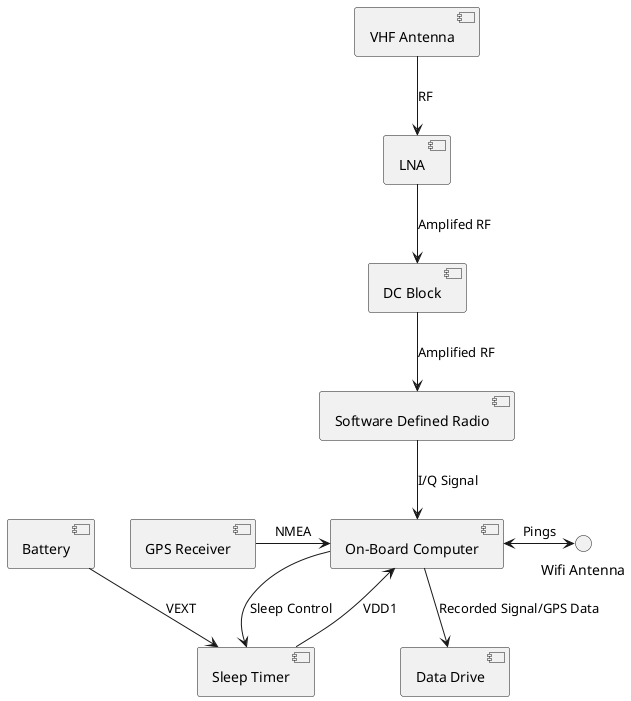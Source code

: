 @startuml Radio Collar Tracker: Collared Lizard System Diagram
[Software Defined Radio] as SDR
[On-Board Computer] as OBC
[VHF Antenna] as ANT
[LNA] as LNA
[DC Block] as DCB
[Data Drive] as USB
[GPS Receiver] as GPS
[Sleep Timer] as ST
[Battery] as BATT

interface "Wifi Antenna" as WIFI_ANT
ANT --> LNA : RF
LNA -->  DCB : Amplifed RF
DCB --> SDR : Amplified RF
SDR -->  OBC : I/Q Signal
OBC <-> WIFI_ANT : Pings
GPS -> OBC : NMEA
OBC --> USB : Recorded Signal/GPS Data
ST --> OBC : VDD1
OBC --> ST : Sleep Control
BATT --> ST : VEXT
@enduml

@startuml Radio Collar Tracker: Collared Lizard Wiring Diagram
[Software Defined Radio] as SDR
[On-Board Computer] as OBC
[VHF Antenna] as ANT
[LNA] as LNA
[DC Block] as DCB
[Data Drive] as USB
[GPS Receiver] as GPS
[Sleep Timer] as ST
[Battery] as BATT
[12V to 5V Regulator] as PRIMARY_REG
[12V to 5V Regulator] as PERSISTENT_REG
[12V to 3V3 Regulator] as ISOLATION_REG
[Switch] as SWITCH

interface "Wifi Antenna" as WIFI_ANT
interface "Optical Isolators" as OPTO
interface "XT30 Splitter" as XT30_SPLIT
interface "XT30 Splitter" as BATTERY_SPLITTER
interface "XT30 Splitter" as SWITCHED_SPLITTER

OBC --> SDR : USB 3.0 A to USB 3.0 micro B
LNA --> ANT : SMA-M to SMA-M
DCB --> LNA : SMA-M to SMA-M
SDR --> DCB : SMA-M to SMA-M
OBC --> WIFI_ANT : uFl to RP-SMA-M
OBC --> USB : USB 2.0 A to USB Device
PRIMARY_REG --> XT30_SPLIT : XT30-M to Cable
XT30_SPLIT --> OBC : Cable to 5.5mm Barrel
XT30_SPLIT --> LNA : Cable to USB 1.0 micro B
BATTERY_SPLITTER --> SWITCH : Cable to XT30
SWITCH --> SWITCHED_SPLITTER : XT30-M to Cable
SWITCHED_SPLITTER --> PRIMARY_REG : Cable to XT30-F
SWITCHED_SPLITTER --> ISOLATION_REG : Cable to XT30-F
OPTO <-- ISOLATION_REG : 2x 0.1 in Header F to 2x 0.1 in Header F
ST --> SWITCH : 3x 0.1 in Header F to 3x 0.1 in Header F
OPTO --> OBC : Cable to 4x 0.1 in Header F
ST --> OPTO : 4x 0.1 in Header F to Cable
PERSISTENT_REG --> ST : XT30-M to 2x 0.1 in Header F
BATTERY_SPLITTER --> PERSISTENT_REG : Cable to XT30
OBC --> GPS : USB 2.0 A to USB Device
BATT --> BATTERY_SPLITTER : Lug to Cable
@enduml